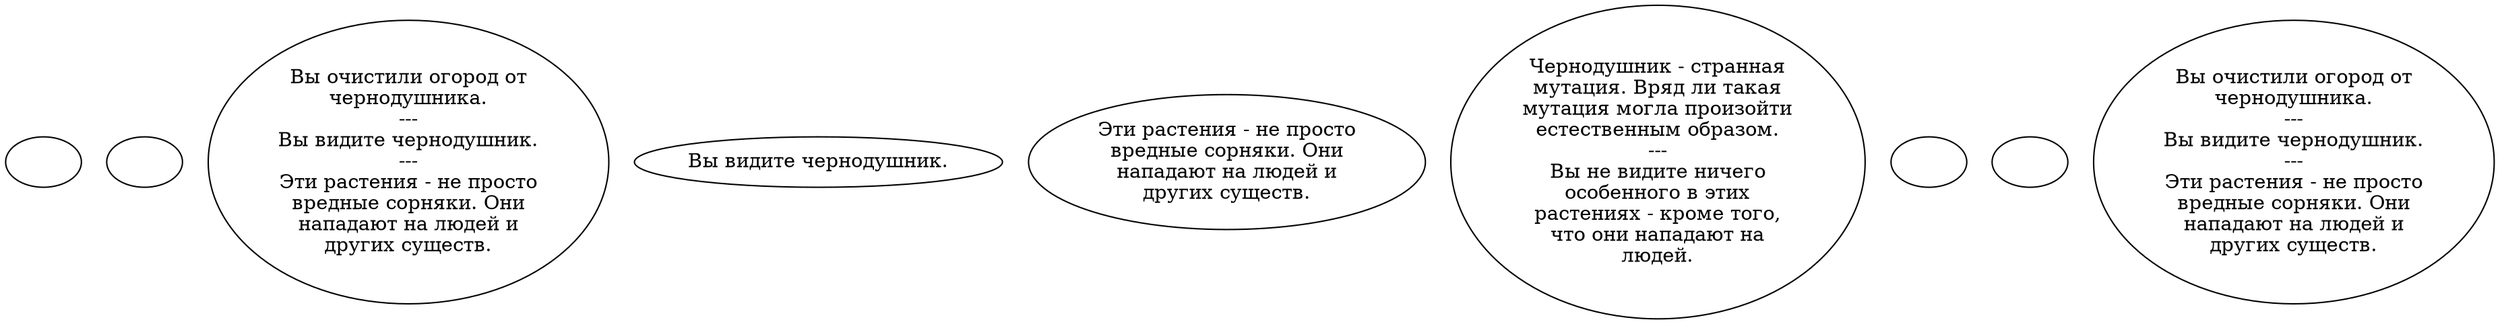 digraph ACSporPl {
  "start" [style=filled       fillcolor="#FFFFFF"       color="#000000"]
  "start" [label=""]
  "critter_p_proc" [style=filled       fillcolor="#FFFFFF"       color="#000000"]
  "critter_p_proc" [label=""]
  "destroy_p_proc" [style=filled       fillcolor="#FFFFFF"       color="#000000"]
  "destroy_p_proc" [label="Вы очистили огород от\nчернодушника.\n---\nВы видите чернодушник.\n---\nЭти растения - не просто\nвредные сорняки. Они\nнападают на людей и\nдругих существ."]
  "look_at_p_proc" [style=filled       fillcolor="#FFFFFF"       color="#000000"]
  "look_at_p_proc" [label="Вы видите чернодушник."]
  "description_p_proc" [style=filled       fillcolor="#FFFFFF"       color="#000000"]
  "description_p_proc" [label="Эти растения - не просто\nвредные сорняки. Они\nнападают на людей и\nдругих существ."]
  "use_skill_on_p_proc" [style=filled       fillcolor="#FFFFFF"       color="#000000"]
  "use_skill_on_p_proc" [label="Чернодушник - странная\nмутация. Вряд ли такая\nмутация могла произойти\nестественным образом.\n---\nВы не видите ничего\nособенного в этих\nрастениях - кроме того,\nчто они нападают на\nлюдей."]
  "damage_p_proc" [style=filled       fillcolor="#FFFFFF"       color="#000000"]
  "damage_p_proc" [label=""]
  "map_enter_p_proc" [style=filled       fillcolor="#FFFFFF"       color="#000000"]
  "map_enter_p_proc" [label=""]
  "use_obj_on_p_proc" [style=filled       fillcolor="#FFFFFF"       color="#000000"]
  "use_obj_on_p_proc" [label="Вы очистили огород от\nчернодушника.\n---\nВы видите чернодушник.\n---\nЭти растения - не просто\nвредные сорняки. Они\nнападают на людей и\nдругих существ."]
}